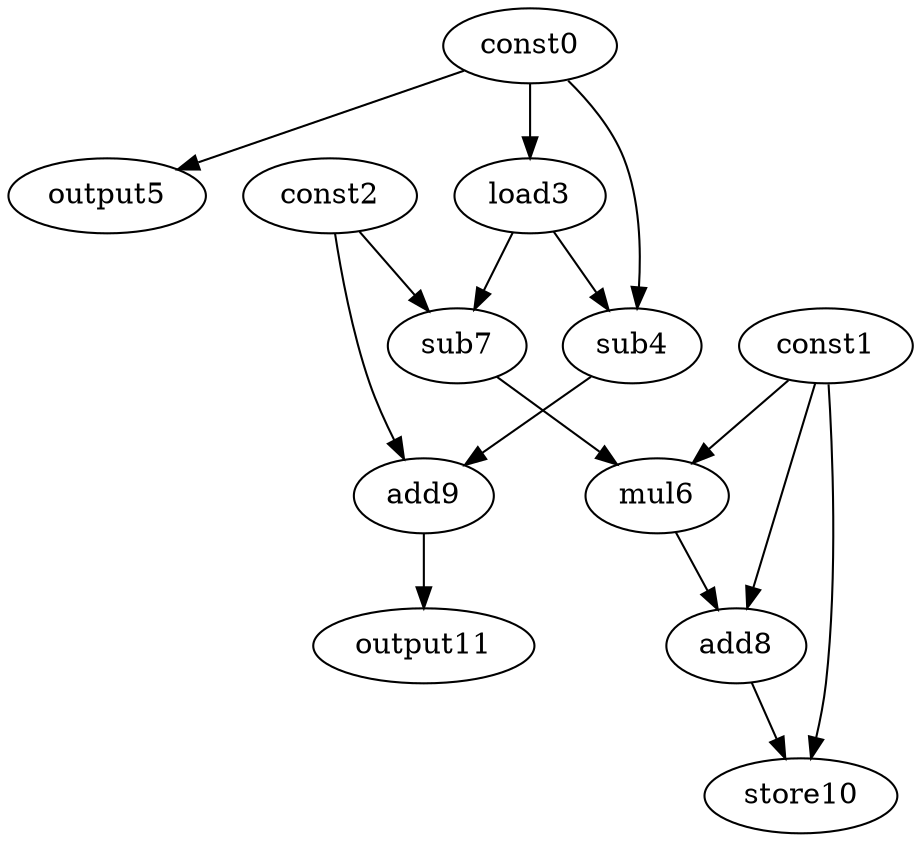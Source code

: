 digraph G { 
const0[opcode=const]; 
const1[opcode=const]; 
const2[opcode=const]; 
load3[opcode=load]; 
sub4[opcode=sub]; 
output5[opcode=output]; 
mul6[opcode=mul]; 
sub7[opcode=sub]; 
add8[opcode=add]; 
add9[opcode=add]; 
store10[opcode=store]; 
output11[opcode=output]; 
const0->load3[operand=0];
const0->output5[operand=0];
const0->sub4[operand=0];
load3->sub4[operand=1];
const2->sub7[operand=0];
load3->sub7[operand=1];
sub7->mul6[operand=0];
const1->mul6[operand=1];
const2->add9[operand=0];
sub4->add9[operand=1];
const1->add8[operand=0];
mul6->add8[operand=1];
add9->output11[operand=0];
add8->store10[operand=0];
const1->store10[operand=1];
}
